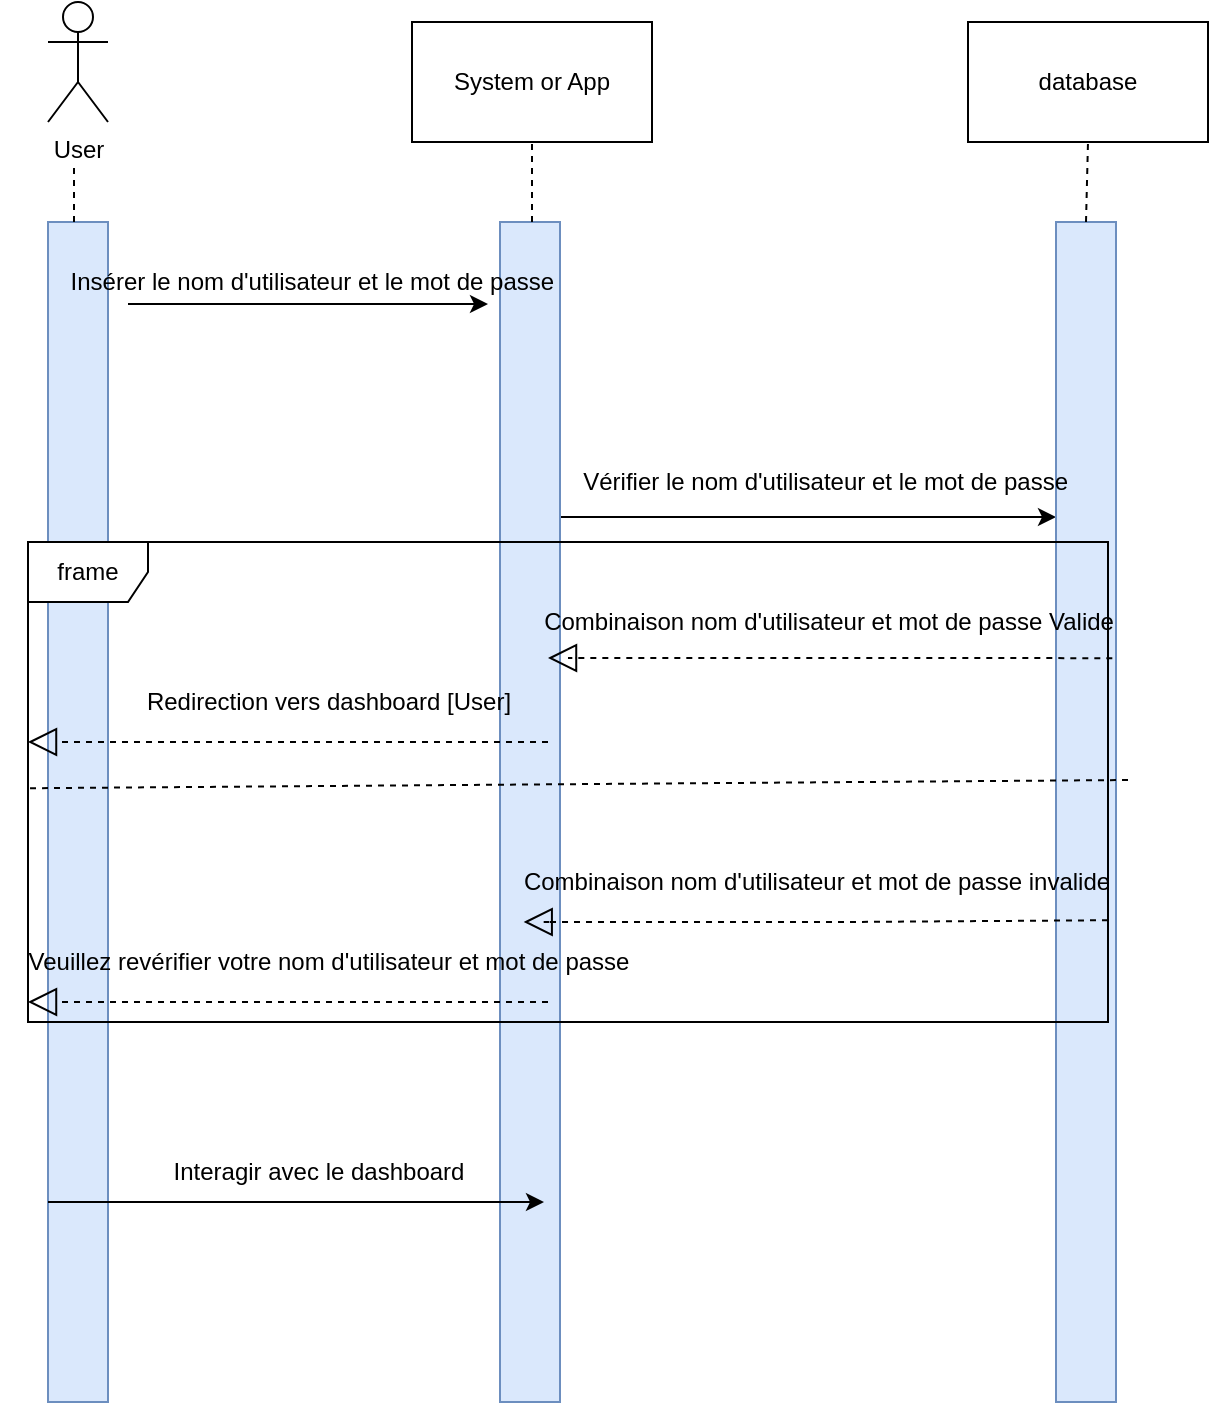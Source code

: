 <mxfile version="15.8.9" type="device" pages="2"><diagram id="nI-fGFNAK-5rmxTeTF4I" name="Page-2"><mxGraphModel dx="1422" dy="752" grid="1" gridSize="10" guides="1" tooltips="1" connect="1" arrows="1" fold="1" page="1" pageScale="1" pageWidth="827" pageHeight="1169" math="0" shadow="0"><root><mxCell id="a6T8zAZWP5VAZrpXR_mr-0"/><mxCell id="a6T8zAZWP5VAZrpXR_mr-1" parent="a6T8zAZWP5VAZrpXR_mr-0"/><mxCell id="a6T8zAZWP5VAZrpXR_mr-6" value="User" style="shape=umlActor;verticalLabelPosition=bottom;verticalAlign=top;html=1;outlineConnect=0;rounded=0;sketch=0;" parent="a6T8zAZWP5VAZrpXR_mr-1" vertex="1"><mxGeometry x="120" y="10" width="30" height="60" as="geometry"/></mxCell><mxCell id="a6T8zAZWP5VAZrpXR_mr-7" value="System or App" style="rounded=0;whiteSpace=wrap;html=1;sketch=0;" parent="a6T8zAZWP5VAZrpXR_mr-1" vertex="1"><mxGeometry x="302" y="20" width="120" height="60" as="geometry"/></mxCell><mxCell id="a6T8zAZWP5VAZrpXR_mr-8" value="" style="rounded=0;whiteSpace=wrap;html=1;fillColor=#dae8fc;strokeColor=#6c8ebf;" parent="a6T8zAZWP5VAZrpXR_mr-1" vertex="1"><mxGeometry x="120" y="120" width="30" height="590" as="geometry"/></mxCell><mxCell id="a6T8zAZWP5VAZrpXR_mr-20" style="edgeStyle=none;rounded=0;orthogonalLoop=1;jettySize=auto;html=1;exitX=1;exitY=0.25;exitDx=0;exitDy=0;entryX=0;entryY=0.25;entryDx=0;entryDy=0;" parent="a6T8zAZWP5VAZrpXR_mr-1" source="a6T8zAZWP5VAZrpXR_mr-9" target="a6T8zAZWP5VAZrpXR_mr-13" edge="1"><mxGeometry relative="1" as="geometry"/></mxCell><mxCell id="a6T8zAZWP5VAZrpXR_mr-9" value="" style="rounded=0;whiteSpace=wrap;html=1;fillColor=#dae8fc;strokeColor=#6c8ebf;" parent="a6T8zAZWP5VAZrpXR_mr-1" vertex="1"><mxGeometry x="346" y="120" width="30" height="590" as="geometry"/></mxCell><mxCell id="a6T8zAZWP5VAZrpXR_mr-10" value="" style="endArrow=none;dashed=1;html=1;entryX=0.5;entryY=1;entryDx=0;entryDy=0;" parent="a6T8zAZWP5VAZrpXR_mr-1" target="a6T8zAZWP5VAZrpXR_mr-7" edge="1"><mxGeometry width="50" height="50" relative="1" as="geometry"><mxPoint x="362" y="120" as="sourcePoint"/><mxPoint x="396" y="90" as="targetPoint"/></mxGeometry></mxCell><mxCell id="a6T8zAZWP5VAZrpXR_mr-11" value="" style="endArrow=none;dashed=1;html=1;entryX=0.5;entryY=1;entryDx=0;entryDy=0;" parent="a6T8zAZWP5VAZrpXR_mr-1" edge="1"><mxGeometry width="50" height="50" relative="1" as="geometry"><mxPoint x="133" y="120" as="sourcePoint"/><mxPoint x="133" y="90" as="targetPoint"/></mxGeometry></mxCell><mxCell id="a6T8zAZWP5VAZrpXR_mr-12" value="database" style="rounded=0;whiteSpace=wrap;html=1;sketch=0;" parent="a6T8zAZWP5VAZrpXR_mr-1" vertex="1"><mxGeometry x="580" y="20" width="120" height="60" as="geometry"/></mxCell><mxCell id="a6T8zAZWP5VAZrpXR_mr-13" value="" style="rounded=0;whiteSpace=wrap;html=1;fillColor=#dae8fc;strokeColor=#6c8ebf;" parent="a6T8zAZWP5VAZrpXR_mr-1" vertex="1"><mxGeometry x="624" y="120" width="30" height="590" as="geometry"/></mxCell><mxCell id="a6T8zAZWP5VAZrpXR_mr-14" value="" style="endArrow=none;dashed=1;html=1;entryX=0.5;entryY=1;entryDx=0;entryDy=0;exitX=0.5;exitY=0;exitDx=0;exitDy=0;" parent="a6T8zAZWP5VAZrpXR_mr-1" source="a6T8zAZWP5VAZrpXR_mr-13" target="a6T8zAZWP5VAZrpXR_mr-12" edge="1"><mxGeometry width="50" height="50" relative="1" as="geometry"><mxPoint x="416" y="130" as="sourcePoint"/><mxPoint x="416" y="90" as="targetPoint"/></mxGeometry></mxCell><mxCell id="a6T8zAZWP5VAZrpXR_mr-15" value="" style="endArrow=classic;html=1;" parent="a6T8zAZWP5VAZrpXR_mr-1" edge="1"><mxGeometry width="50" height="50" relative="1" as="geometry"><mxPoint x="160" y="161" as="sourcePoint"/><mxPoint x="340" y="161" as="targetPoint"/></mxGeometry></mxCell><mxCell id="a6T8zAZWP5VAZrpXR_mr-16" value="Insérer le nom d'utilisateur et le mot de passe&amp;nbsp;&amp;nbsp;" style="text;html=1;align=center;verticalAlign=middle;resizable=0;points=[];autosize=1;" parent="a6T8zAZWP5VAZrpXR_mr-1" vertex="1"><mxGeometry x="125" y="140" width="260" height="20" as="geometry"/></mxCell><mxCell id="a6T8zAZWP5VAZrpXR_mr-17" value="Vérifier le nom d'utilisateur et le mot de passe&amp;nbsp;" style="text;html=1;align=center;verticalAlign=middle;resizable=0;points=[];autosize=1;" parent="a6T8zAZWP5VAZrpXR_mr-1" vertex="1"><mxGeometry x="380" y="240" width="260" height="20" as="geometry"/></mxCell><mxCell id="a6T8zAZWP5VAZrpXR_mr-21" value="frame" style="shape=umlFrame;whiteSpace=wrap;html=1;" parent="a6T8zAZWP5VAZrpXR_mr-1" vertex="1"><mxGeometry x="110" y="280" width="540" height="240" as="geometry"/></mxCell><mxCell id="a6T8zAZWP5VAZrpXR_mr-26" value="" style="endArrow=block;dashed=1;endFill=0;endSize=12;html=1;rounded=0;exitX=1.004;exitY=0.242;exitDx=0;exitDy=0;exitPerimeter=0;" parent="a6T8zAZWP5VAZrpXR_mr-1" source="a6T8zAZWP5VAZrpXR_mr-21" edge="1"><mxGeometry width="160" relative="1" as="geometry"><mxPoint x="414" y="350" as="sourcePoint"/><mxPoint x="370" y="338" as="targetPoint"/><Array as="points"><mxPoint x="530" y="338"/><mxPoint x="380" y="338"/></Array></mxGeometry></mxCell><mxCell id="a6T8zAZWP5VAZrpXR_mr-27" value="Combinaison nom d'utilisateur et mot de passe Valide" style="text;html=1;align=center;verticalAlign=middle;resizable=0;points=[];autosize=1;" parent="a6T8zAZWP5VAZrpXR_mr-1" vertex="1"><mxGeometry x="360" y="310" width="300" height="20" as="geometry"/></mxCell><mxCell id="a6T8zAZWP5VAZrpXR_mr-28" value="" style="endArrow=none;dashed=1;html=1;rounded=0;entryX=0;entryY=0.513;entryDx=0;entryDy=0;entryPerimeter=0;" parent="a6T8zAZWP5VAZrpXR_mr-1" target="a6T8zAZWP5VAZrpXR_mr-21" edge="1"><mxGeometry width="50" height="50" relative="1" as="geometry"><mxPoint x="660" y="399" as="sourcePoint"/><mxPoint x="710" y="340" as="targetPoint"/></mxGeometry></mxCell><mxCell id="a6T8zAZWP5VAZrpXR_mr-31" value="" style="endArrow=block;dashed=1;endFill=0;endSize=12;html=1;rounded=0;" parent="a6T8zAZWP5VAZrpXR_mr-1" edge="1"><mxGeometry width="160" relative="1" as="geometry"><mxPoint x="370" y="380" as="sourcePoint"/><mxPoint x="110" y="380" as="targetPoint"/><Array as="points"/></mxGeometry></mxCell><mxCell id="a6T8zAZWP5VAZrpXR_mr-32" value="Redirection vers dashboard [User]" style="text;html=1;align=center;verticalAlign=middle;resizable=0;points=[];autosize=1;" parent="a6T8zAZWP5VAZrpXR_mr-1" vertex="1"><mxGeometry x="160" y="350" width="200" height="20" as="geometry"/></mxCell><mxCell id="a6T8zAZWP5VAZrpXR_mr-33" value="" style="endArrow=block;dashed=1;endFill=0;endSize=12;html=1;rounded=0;exitX=1;exitY=0.788;exitDx=0;exitDy=0;exitPerimeter=0;" parent="a6T8zAZWP5VAZrpXR_mr-1" source="a6T8zAZWP5VAZrpXR_mr-21" edge="1"><mxGeometry width="160" relative="1" as="geometry"><mxPoint x="640.0" y="470.08" as="sourcePoint"/><mxPoint x="357.84" y="470" as="targetPoint"/><Array as="points"><mxPoint x="517.84" y="470"/><mxPoint x="367.84" y="470"/></Array></mxGeometry></mxCell><mxCell id="a6T8zAZWP5VAZrpXR_mr-34" value="Combinaison nom d'utilisateur et mot de passe invalide" style="text;html=1;align=center;verticalAlign=middle;resizable=0;points=[];autosize=1;" parent="a6T8zAZWP5VAZrpXR_mr-1" vertex="1"><mxGeometry x="349" y="440" width="310" height="20" as="geometry"/></mxCell><mxCell id="a6T8zAZWP5VAZrpXR_mr-35" value="" style="endArrow=block;dashed=1;endFill=0;endSize=12;html=1;rounded=0;" parent="a6T8zAZWP5VAZrpXR_mr-1" edge="1"><mxGeometry width="160" relative="1" as="geometry"><mxPoint x="370" y="510" as="sourcePoint"/><mxPoint x="110" y="510" as="targetPoint"/><Array as="points"/></mxGeometry></mxCell><mxCell id="a6T8zAZWP5VAZrpXR_mr-36" value="Veuillez revérifier votre nom d'utilisateur et mot de passe" style="text;html=1;align=center;verticalAlign=middle;resizable=0;points=[];autosize=1;" parent="a6T8zAZWP5VAZrpXR_mr-1" vertex="1"><mxGeometry x="100" y="480" width="320" height="20" as="geometry"/></mxCell><mxCell id="oy5BUXYpB_Dw1iryPy5j-0" value="Interagir avec le dashboard" style="text;html=1;align=center;verticalAlign=middle;resizable=0;points=[];autosize=1;" parent="a6T8zAZWP5VAZrpXR_mr-1" vertex="1"><mxGeometry x="175" y="585" width="160" height="20" as="geometry"/></mxCell><mxCell id="oy5BUXYpB_Dw1iryPy5j-2" style="edgeStyle=none;rounded=0;orthogonalLoop=1;jettySize=auto;html=1;exitX=1;exitY=0.25;exitDx=0;exitDy=0;entryX=0;entryY=0.25;entryDx=0;entryDy=0;" parent="a6T8zAZWP5VAZrpXR_mr-1" edge="1"><mxGeometry relative="1" as="geometry"><mxPoint x="120" y="610" as="sourcePoint"/><mxPoint x="368" y="610.0" as="targetPoint"/></mxGeometry></mxCell></root></mxGraphModel></diagram><diagram id="tNsLI7Y7GW0LOnDVGoYH" name="Page-3"><mxGraphModel dx="1422" dy="752" grid="1" gridSize="10" guides="1" tooltips="1" connect="1" arrows="1" fold="1" page="1" pageScale="1" pageWidth="827" pageHeight="1169" math="0" shadow="0"><root><mxCell id="3YSjGX5EGvf4YVNdypGs-0"/><mxCell id="3YSjGX5EGvf4YVNdypGs-1" parent="3YSjGX5EGvf4YVNdypGs-0"/><mxCell id="WCNQzzlw3tQVsBEh20mN-11" value="" style="edgeStyle=none;rounded=0;orthogonalLoop=1;jettySize=auto;html=1;" parent="3YSjGX5EGvf4YVNdypGs-1" source="WCNQzzlw3tQVsBEh20mN-0" target="WCNQzzlw3tQVsBEh20mN-2" edge="1"><mxGeometry relative="1" as="geometry"/></mxCell><mxCell id="WCNQzzlw3tQVsBEh20mN-12" value="" style="edgeStyle=none;rounded=0;orthogonalLoop=1;jettySize=auto;html=1;" parent="3YSjGX5EGvf4YVNdypGs-1" source="WCNQzzlw3tQVsBEh20mN-0" target="WCNQzzlw3tQVsBEh20mN-2" edge="1"><mxGeometry relative="1" as="geometry"/></mxCell><mxCell id="WCNQzzlw3tQVsBEh20mN-0" value="User : Chef de projet" style="shape=umlActor;verticalLabelPosition=bottom;verticalAlign=top;html=1;outlineConnect=0;rounded=0;sketch=0;" parent="3YSjGX5EGvf4YVNdypGs-1" vertex="1"><mxGeometry x="120" y="10" width="30" height="60" as="geometry"/></mxCell><mxCell id="WCNQzzlw3tQVsBEh20mN-1" value="System or App" style="rounded=0;whiteSpace=wrap;html=1;sketch=0;" parent="3YSjGX5EGvf4YVNdypGs-1" vertex="1"><mxGeometry x="302" y="20" width="120" height="60" as="geometry"/></mxCell><mxCell id="WCNQzzlw3tQVsBEh20mN-2" value="" style="rounded=0;whiteSpace=wrap;html=1;fillColor=#dae8fc;strokeColor=#6c8ebf;" parent="3YSjGX5EGvf4YVNdypGs-1" vertex="1"><mxGeometry x="120" y="120" width="30" height="590" as="geometry"/></mxCell><mxCell id="WCNQzzlw3tQVsBEh20mN-3" value="" style="rounded=0;whiteSpace=wrap;html=1;fillColor=#dae8fc;strokeColor=#6c8ebf;" parent="3YSjGX5EGvf4YVNdypGs-1" vertex="1"><mxGeometry x="346" y="120" width="30" height="590" as="geometry"/></mxCell><mxCell id="WCNQzzlw3tQVsBEh20mN-4" value="" style="endArrow=none;dashed=1;html=1;entryX=0.5;entryY=1;entryDx=0;entryDy=0;" parent="3YSjGX5EGvf4YVNdypGs-1" target="WCNQzzlw3tQVsBEh20mN-1" edge="1"><mxGeometry width="50" height="50" relative="1" as="geometry"><mxPoint x="362" y="120" as="sourcePoint"/><mxPoint x="396" y="90" as="targetPoint"/></mxGeometry></mxCell><mxCell id="WCNQzzlw3tQVsBEh20mN-5" value="" style="endArrow=none;dashed=1;html=1;entryX=0.5;entryY=1;entryDx=0;entryDy=0;" parent="3YSjGX5EGvf4YVNdypGs-1" edge="1"><mxGeometry width="50" height="50" relative="1" as="geometry"><mxPoint x="133" y="120" as="sourcePoint"/><mxPoint x="133" y="90" as="targetPoint"/></mxGeometry></mxCell><mxCell id="WCNQzzlw3tQVsBEh20mN-6" value="database" style="rounded=0;whiteSpace=wrap;html=1;sketch=0;" parent="3YSjGX5EGvf4YVNdypGs-1" vertex="1"><mxGeometry x="580" y="20" width="120" height="60" as="geometry"/></mxCell><mxCell id="WCNQzzlw3tQVsBEh20mN-7" value="" style="rounded=0;whiteSpace=wrap;html=1;fillColor=#dae8fc;strokeColor=#6c8ebf;" parent="3YSjGX5EGvf4YVNdypGs-1" vertex="1"><mxGeometry x="624" y="120" width="30" height="590" as="geometry"/></mxCell><mxCell id="WCNQzzlw3tQVsBEh20mN-8" value="" style="endArrow=none;dashed=1;html=1;entryX=0.5;entryY=1;entryDx=0;entryDy=0;exitX=0.5;exitY=0;exitDx=0;exitDy=0;" parent="3YSjGX5EGvf4YVNdypGs-1" source="WCNQzzlw3tQVsBEh20mN-7" target="WCNQzzlw3tQVsBEh20mN-6" edge="1"><mxGeometry width="50" height="50" relative="1" as="geometry"><mxPoint x="416" y="130" as="sourcePoint"/><mxPoint x="416" y="90" as="targetPoint"/></mxGeometry></mxCell><mxCell id="WCNQzzlw3tQVsBEh20mN-9" value="" style="endArrow=classic;html=1;" parent="3YSjGX5EGvf4YVNdypGs-1" edge="1"><mxGeometry width="50" height="50" relative="1" as="geometry"><mxPoint x="160" y="161" as="sourcePoint"/><mxPoint x="340" y="161" as="targetPoint"/></mxGeometry></mxCell><mxCell id="WCNQzzlw3tQVsBEh20mN-10" value="Visiter le dashboard" style="text;html=1;align=center;verticalAlign=middle;resizable=0;points=[];autosize=1;" parent="3YSjGX5EGvf4YVNdypGs-1" vertex="1"><mxGeometry x="195" y="140" width="120" height="20" as="geometry"/></mxCell><mxCell id="WCNQzzlw3tQVsBEh20mN-14" value="" style="endArrow=open;endFill=1;endSize=12;html=1;rounded=0;entryX=0;entryY=0.25;entryDx=0;entryDy=0;exitX=1;exitY=0.25;exitDx=0;exitDy=0;" parent="3YSjGX5EGvf4YVNdypGs-1" source="WCNQzzlw3tQVsBEh20mN-2" target="WCNQzzlw3tQVsBEh20mN-3" edge="1"><mxGeometry width="160" relative="1" as="geometry"><mxPoint x="380" y="200" as="sourcePoint"/><mxPoint x="540" y="200" as="targetPoint"/><Array as="points"/></mxGeometry></mxCell><mxCell id="WCNQzzlw3tQVsBEh20mN-15" value="Ajouter un projet&amp;nbsp;" style="text;html=1;align=center;verticalAlign=middle;resizable=0;points=[];autosize=1;" parent="3YSjGX5EGvf4YVNdypGs-1" vertex="1"><mxGeometry x="200" y="240" width="110" height="20" as="geometry"/></mxCell><mxCell id="WCNQzzlw3tQVsBEh20mN-17" value="" style="endArrow=block;dashed=1;endFill=0;endSize=12;html=1;rounded=0;entryX=1.1;entryY=0.169;entryDx=0;entryDy=0;entryPerimeter=0;" parent="3YSjGX5EGvf4YVNdypGs-1" target="WCNQzzlw3tQVsBEh20mN-3" edge="1"><mxGeometry width="160" relative="1" as="geometry"><mxPoint x="620" y="220" as="sourcePoint"/><mxPoint x="380" y="268" as="targetPoint"/></mxGeometry></mxCell><mxCell id="WCNQzzlw3tQVsBEh20mN-18" value="demande de la nature de l'action&amp;nbsp;" style="text;html=1;align=center;verticalAlign=middle;resizable=0;points=[];autosize=1;" parent="3YSjGX5EGvf4YVNdypGs-1" vertex="1"><mxGeometry x="420" y="190" width="190" height="20" as="geometry"/></mxCell><mxCell id="WCNQzzlw3tQVsBEh20mN-19" value="" style="endArrow=block;dashed=1;endFill=0;endSize=12;html=1;rounded=0;entryX=1.1;entryY=0.169;entryDx=0;entryDy=0;entryPerimeter=0;" parent="3YSjGX5EGvf4YVNdypGs-1" edge="1"><mxGeometry width="160" relative="1" as="geometry"><mxPoint x="624" y="320.29" as="sourcePoint"/><mxPoint x="383" y="320.0" as="targetPoint"/></mxGeometry></mxCell><mxCell id="WCNQzzlw3tQVsBEh20mN-20" value="Redirection vers le panel de control du project" style="text;html=1;align=center;verticalAlign=middle;resizable=0;points=[];autosize=1;" parent="3YSjGX5EGvf4YVNdypGs-1" vertex="1"><mxGeometry x="399" y="290" width="260" height="20" as="geometry"/></mxCell><mxCell id="WCNQzzlw3tQVsBEh20mN-21" value="" style="endArrow=open;endFill=1;endSize=12;html=1;rounded=0;entryX=0;entryY=0.25;entryDx=0;entryDy=0;exitX=1;exitY=0.25;exitDx=0;exitDy=0;" parent="3YSjGX5EGvf4YVNdypGs-1" edge="1"><mxGeometry width="160" relative="1" as="geometry"><mxPoint x="150" y="360" as="sourcePoint"/><mxPoint x="346" y="360.0" as="targetPoint"/><Array as="points"/></mxGeometry></mxCell><mxCell id="WCNQzzlw3tQVsBEh20mN-22" value="Ajouter des salariés au project&amp;nbsp;" style="text;html=1;align=center;verticalAlign=middle;resizable=0;points=[];autosize=1;" parent="3YSjGX5EGvf4YVNdypGs-1" vertex="1"><mxGeometry x="150" y="330" width="180" height="20" as="geometry"/></mxCell><mxCell id="WCNQzzlw3tQVsBEh20mN-23" value="" style="endArrow=block;dashed=1;endFill=0;endSize=12;html=1;rounded=0;entryX=1.1;entryY=0.169;entryDx=0;entryDy=0;entryPerimeter=0;" parent="3YSjGX5EGvf4YVNdypGs-1" edge="1"><mxGeometry width="160" relative="1" as="geometry"><mxPoint x="617" y="400.29" as="sourcePoint"/><mxPoint x="376" y="400" as="targetPoint"/></mxGeometry></mxCell><mxCell id="WCNQzzlw3tQVsBEh20mN-25" value="Afficharge de la liste des salariés disponnibles&amp;nbsp;" style="text;html=1;align=center;verticalAlign=middle;resizable=0;points=[];autosize=1;" parent="3YSjGX5EGvf4YVNdypGs-1" vertex="1"><mxGeometry x="394" y="370" width="260" height="20" as="geometry"/></mxCell><mxCell id="WCNQzzlw3tQVsBEh20mN-26" value="" style="endArrow=open;endFill=1;endSize=12;html=1;rounded=0;entryX=0;entryY=0.25;entryDx=0;entryDy=0;exitX=1;exitY=0.25;exitDx=0;exitDy=0;" parent="3YSjGX5EGvf4YVNdypGs-1" edge="1"><mxGeometry width="160" relative="1" as="geometry"><mxPoint x="150" y="440" as="sourcePoint"/><mxPoint x="346" y="440.0" as="targetPoint"/><Array as="points"/></mxGeometry></mxCell><mxCell id="WCNQzzlw3tQVsBEh20mN-27" value="Assignation des taches" style="text;html=1;align=center;verticalAlign=middle;resizable=0;points=[];autosize=1;" parent="3YSjGX5EGvf4YVNdypGs-1" vertex="1"><mxGeometry x="170" y="410" width="140" height="20" as="geometry"/></mxCell></root></mxGraphModel></diagram></mxfile>